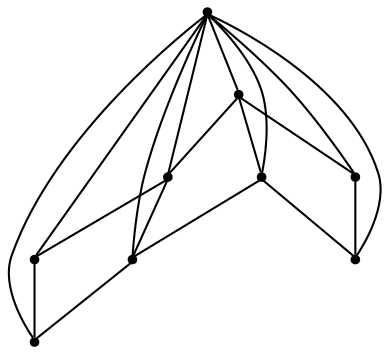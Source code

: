graph {
  node [shape=point,comment="{\"directed\":false,\"doi\":\"10.4230/LIPIcs.GD.2024.19\",\"figure\":\"3 (1)\"}"]

  v0 [pos="531.8966759446218,1045.772032618781"]
  v1 [pos="565.2391846889809,745.7613476061163"]
  v2 [pos="498.5541592507876,745.7613476061163"]
  v3 [pos="598.5817013828153,712.4268906297058"]
  v4 [pos="631.9242180766496,679.092370072743"]
  v5 [pos="465.21164255695317,712.4268906297058"]
  v6 [pos="665.2667347704839,645.7578495157803"]
  v7 [pos="431.8691258631188,679.092370072743"]
  v8 [pos="398.5266091692845,645.7578495157803"]

  v0 -- v1 [id="-1",pos="531.8966759446218,1045.772032618781 554.1237193430289,956.8813659756036 565.2392482847845,856.8777725144392 565.2391846889809,745.7613476061163"]
  v8 -- v6 [id="-2",pos="398.5266091692845,645.7578495157803 665.2667347704839,645.7578495157803 665.2667347704839,645.7578495157803 665.2667347704839,645.7578495157803"]
  v7 -- v8 [id="-4",pos="431.8691258631188,679.092370072743 398.5266091692845,645.7578495157803 398.5266091692845,645.7578495157803 398.5266091692845,645.7578495157803"]
  v7 -- v5 [id="-5",pos="431.8691258631188,679.092370072743 465.21164255695317,712.4268906297058 465.21164255695317,712.4268906297058 465.21164255695317,712.4268906297058"]
  v5 -- v2 [id="-6",pos="465.21164255695317,712.4268906297058 498.5541592507876,745.7613476061163 498.5541592507876,745.7613476061163 498.5541592507876,745.7613476061163"]
  v7 -- v4 [id="-7",pos="431.8691258631188,679.092370072743 631.9242180766496,679.092370072743 631.9242180766496,679.092370072743 631.9242180766496,679.092370072743"]
  v5 -- v3 [id="-8",pos="465.21164255695317,712.4268906297058 598.5817013828153,712.4268906297058 598.5817013828153,712.4268906297058 598.5817013828153,712.4268906297058"]
  v2 -- v1 [id="-9",pos="498.5541592507876,745.7613476061163 565.2391846889809,745.7613476061163 565.2391846889809,745.7613476061163 565.2391846889809,745.7613476061163"]
  v4 -- v3 [id="-10",pos="631.9242180766496,679.092370072743 598.5817013828153,712.4268906297058 598.5817013828153,712.4268906297058 598.5817013828153,712.4268906297058"]
  v3 -- v1 [id="-11",pos="598.5817013828153,712.4268906297058 565.2391846889809,745.7613476061163 565.2391846889809,745.7613476061163 565.2391846889809,745.7613476061163"]
  v4 -- v6 [id="-12",pos="631.9242180766496,679.092370072743 665.2667347704839,645.7578495157803 665.2667347704839,645.7578495157803 665.2667347704839,645.7578495157803"]
  v0 -- v8 [id="-13",pos="531.8966759446218,1045.772032618781 442.98057672396664,956.8813659756036 398.52666481561266,823.5432519574765 398.5266091692845,645.7578495157803"]
  v0 -- v7 [id="-14",pos="531.8966759446218,1045.772032618781 465.2116982032814,956.8813659756036 431.869181509447,834.6561787754634 431.8691258631188,679.092370072743"]
  v0 -- v6 [id="-15",pos="531.8966759446218,1045.772032618781 620.8087527306976,956.8813659756036 665.2667983662876,823.5432519574765 665.2667347704839,645.7578495157803"]
  v0 -- v5 [id="-16",pos="531.8966759446218,1045.772032618781 487.43865415745836,956.8813659756036 465.2116982032814,845.7649092770044 465.21164255695317,712.4268906297058"]
  v0 -- v4 [id="-17",pos="531.8966759446218,1045.772032618781 598.5817649786188,956.8813659756036 631.9242816724533,834.6561787754634 631.9242180766496,679.092370072743"]
  v0 -- v3 [id="-18",pos="531.8966759446218,1045.772032618781 576.350643499304,956.8813659756036 598.5817649786188,845.7649092770044 598.5817013828153,712.4268906297058"]
  v0 -- v2 [id="-19",pos="531.8966759446218,1045.772032618781 509.6656101116354,956.8813659756036 498.55421489711574,856.8777725144392 498.5541592507876,745.7613476061163"]
}